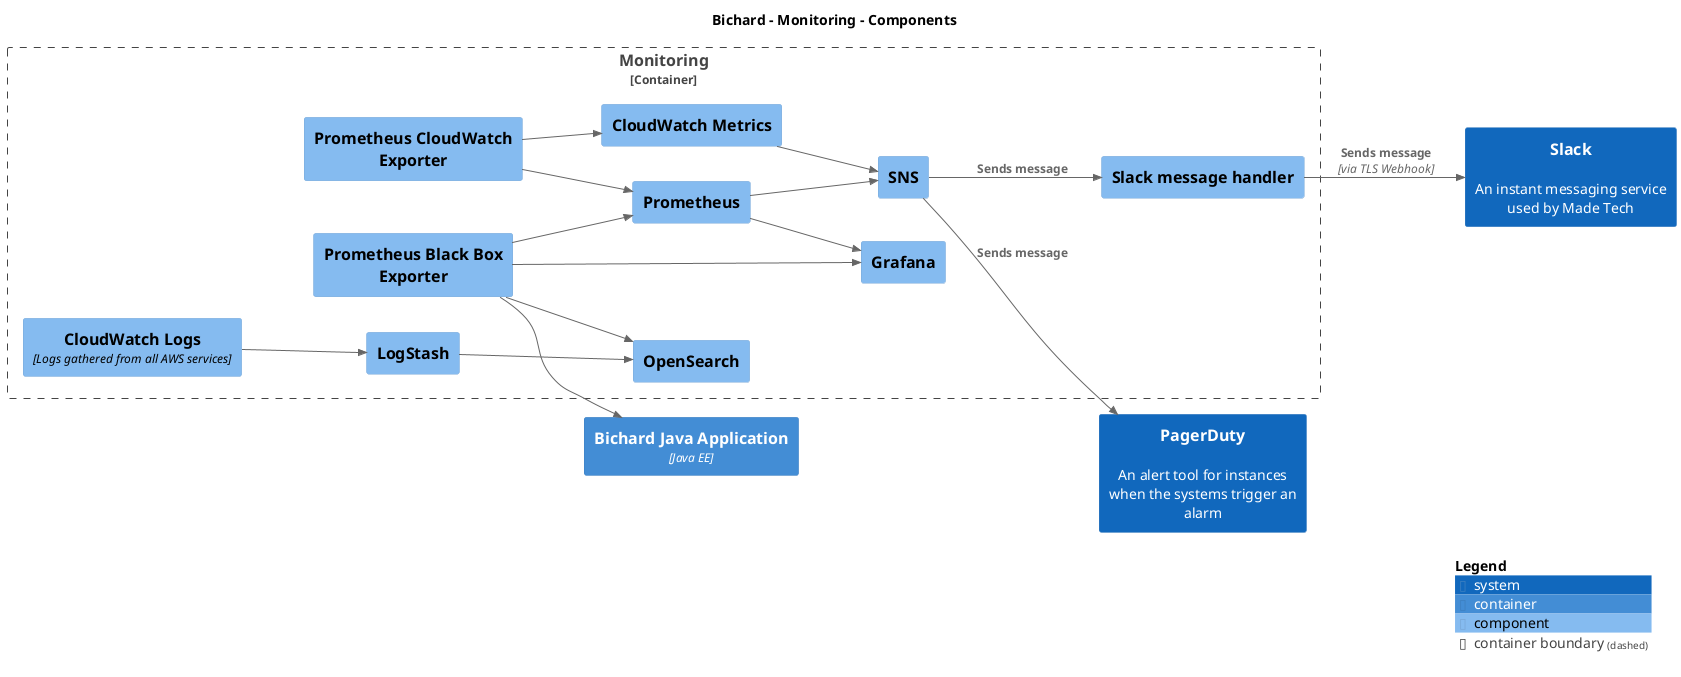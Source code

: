 @startuml
set separator none
title Bichard - Monitoring - Components

left to right direction

!include <C4/C4>
!include <C4/C4_Context>
!include <C4/C4_Container>
!include <C4/C4_Component>

Container(Bichard.BichardJavaApplication, "Bichard Java Application", "Java EE", "", $tags="")
System(Slack, "Slack", "An instant messaging service used by Made Tech", $tags="")
System(PagerDuty, "PagerDuty", "An alert tool for instances when the systems trigger an alarm", $tags="")

Container_Boundary("Bichard.Monitoring_boundary", "Monitoring", $tags="") {
  Component(Bichard.Monitoring.OpenSearch, "OpenSearch", "", $tags="")
  Component(Bichard.Monitoring.Prometheus, "Prometheus", "", $tags="")
  Component(Bichard.Monitoring.PrometheusCloudWatchExporter, "Prometheus CloudWatch Exporter", "", $tags="")
  Component(Bichard.Monitoring.PrometheusBlackBoxExporter, "Prometheus Black Box Exporter", "", $tags="")
  Component(Bichard.Monitoring.Grafana, "Grafana", "", $tags="")
  Component(Bichard.Monitoring.LogStash, "LogStash", "", $tags="")
  Component(Bichard.Monitoring.CloudWatchLogs, "CloudWatch Logs", "Logs gathered from all AWS services", $tags="")
  Component(Bichard.Monitoring.CloudWatchMetrics, "CloudWatch Metrics", "", $tags="")
  Component(Bichard.Monitoring.Slackmessagehandler, "Slack message handler", "", $tags="")
  Component(Bichard.Monitoring.SNS, "SNS", "", $tags="")
}

Rel_D(Bichard.Monitoring.PrometheusBlackBoxExporter, Bichard.Monitoring.Prometheus, "", $tags="")
Rel_D(Bichard.Monitoring.PrometheusBlackBoxExporter, Bichard.BichardJavaApplication, "", $tags="")
Rel_D(Bichard.Monitoring.PrometheusBlackBoxExporter, Bichard.Monitoring.Grafana, "", $tags="")
Rel_D(Bichard.Monitoring.PrometheusBlackBoxExporter, Bichard.Monitoring.OpenSearch, "", $tags="")
Rel_D(Bichard.Monitoring.PrometheusCloudWatchExporter, Bichard.Monitoring.Prometheus, "", $tags="")
Rel_D(Bichard.Monitoring.PrometheusCloudWatchExporter, Bichard.Monitoring.CloudWatchMetrics, "", $tags="")
Rel_D(Bichard.Monitoring.Prometheus, Bichard.Monitoring.SNS, "", $tags="")
Rel_D(Bichard.Monitoring.CloudWatchMetrics, Bichard.Monitoring.SNS, "", $tags="")
Rel_D(Bichard.Monitoring.Prometheus, Bichard.Monitoring.Grafana, "", $tags="")
Rel_D(Bichard.Monitoring.LogStash, Bichard.Monitoring.OpenSearch, "", $tags="")
Rel_D(Bichard.Monitoring.CloudWatchLogs, Bichard.Monitoring.LogStash, "", $tags="")
Rel_D(Bichard.Monitoring.SNS, PagerDuty, "Sends message", $tags="")
Rel_D(Bichard.Monitoring.SNS, Bichard.Monitoring.Slackmessagehandler, "Sends message", $tags="")
Rel_D(Bichard.Monitoring.Slackmessagehandler, Slack, "Sends message", "via TLS Webhook", $tags="")

SHOW_LEGEND(true)
@enduml